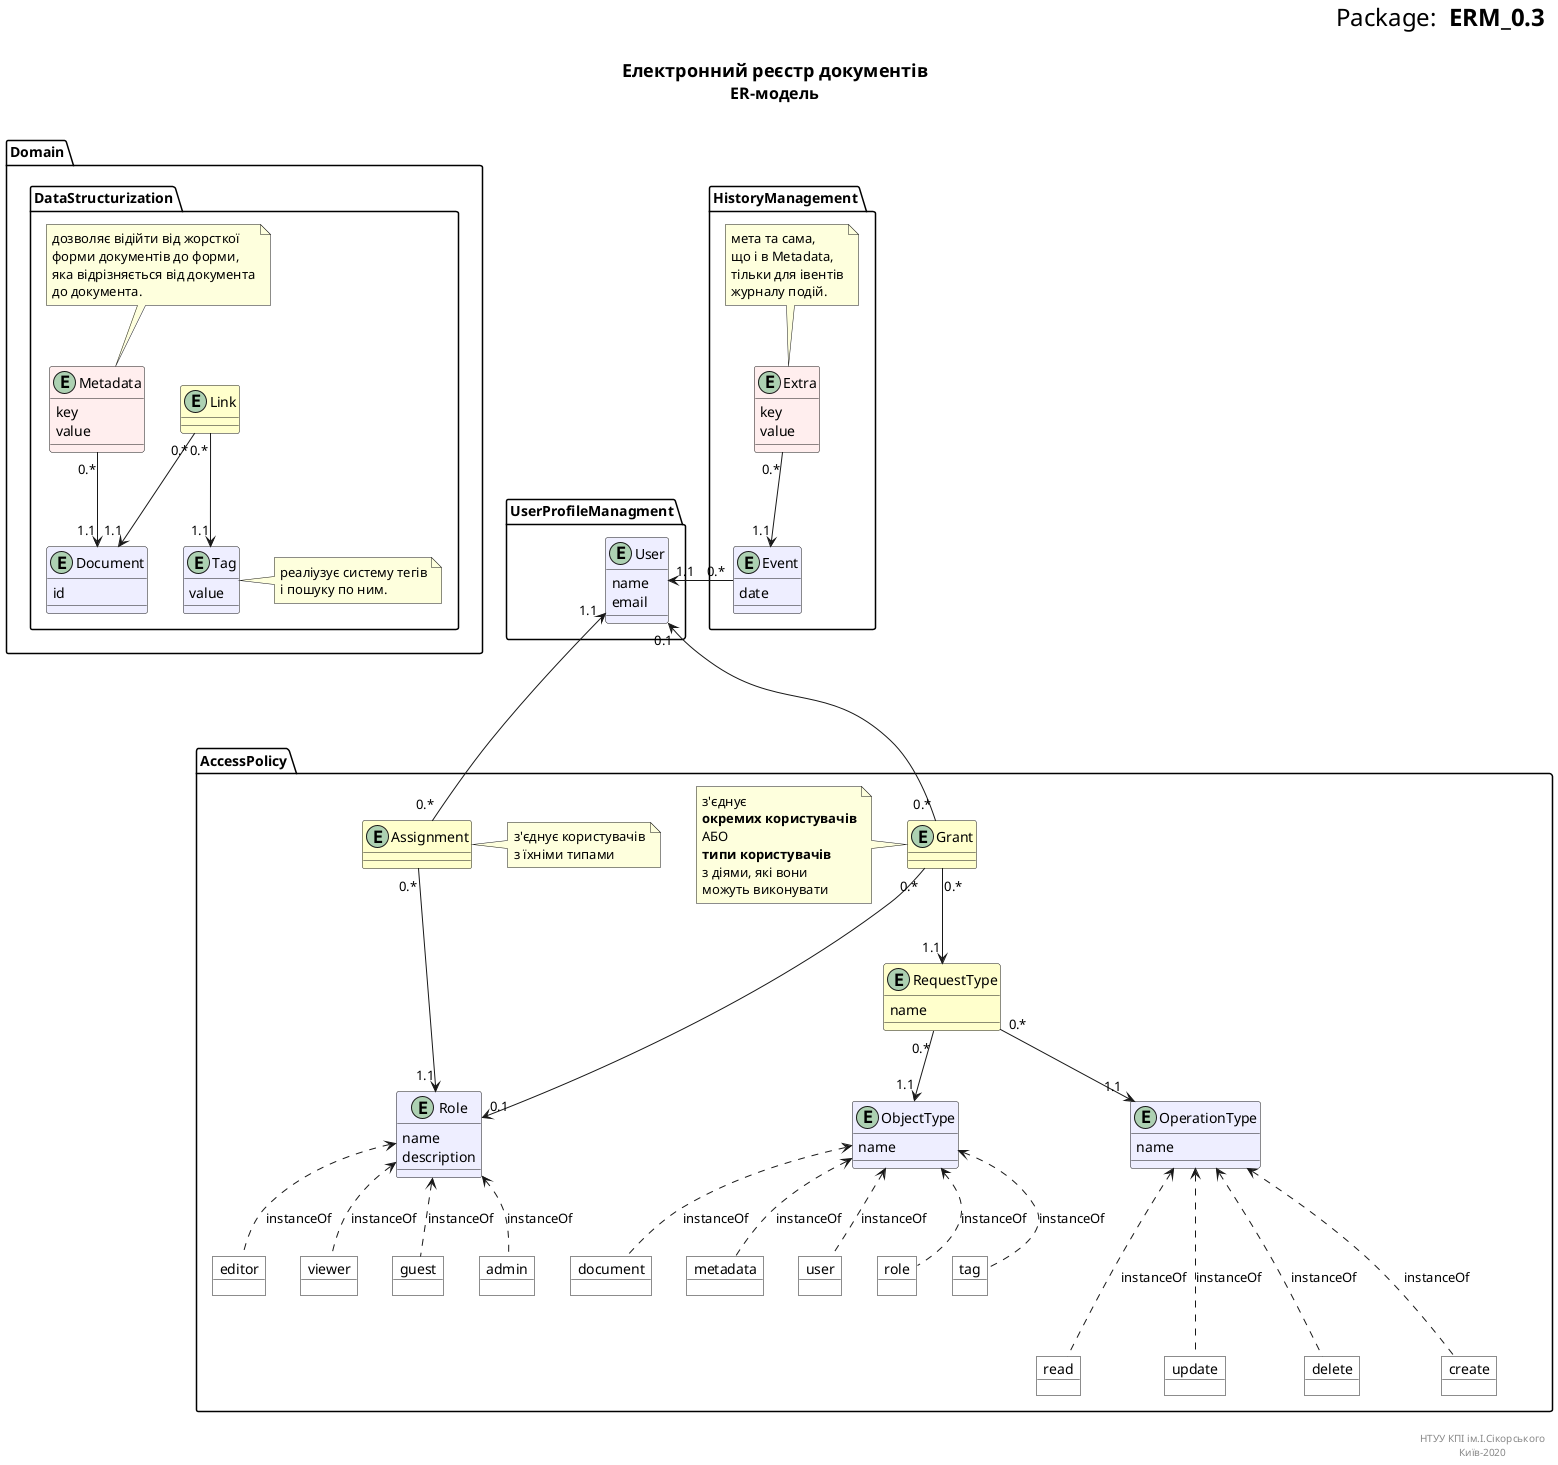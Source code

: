 @startuml
right header
<font size=24 color=black>Package: <b> ERM_0.3

end header

title
<font size=18 color=black> Електронний реєстр документів
<font size=16 color=black> ER-модель

end title

package Domain  {
	
	package DataStructurization {
		entity Document #eeeeff {
			id
		}
		
		entity Metadata #ffeeee {
            key
			value
        }

		entity Tag #eeeeff {
			value
		}
	
		entity Link #ffffcc
		
		
		note right of Tag : реаліузує систему тегів\nі пошуку по ним.
		
		note top of (Metadata)
			дозволяє відійти від жорсткої
			форми документів до форми,
			яка відрізняється від документа
			до документа.
		end note
 
	}
}


package AccessPolicy {
	
	entity Role #eeeeff {
		name
		description
	}

	entity Assignment #ffffcc
	
	entity OperationType #eeeeff {
		name
	}
	
	entity ObjectType #eeeeff {
		name
	}
	
	entity RequestType #ffffcc {
		name
	}
	
	entity Grant #ffffcc
	
	object document #ffffff
	object metadata #ffffff
	object user #ffffff
	object role #ffffff
	object tag #ffffff
	
	
	object create #ffffff
	object read #ffffff
	object update #ffffff
	object delete #ffffff
	
	object admin #ffffff
	object editor #ffffff
	object viewer #ffffff
	object guest #ffffff
	
	note right of (Assignment)
		з'єднує користувачів
		з їхніми типами
	end note
	
	
	note left of (Grant)
		з'єднує
		**окремих користувачів**
		АБО
		**типи користувачів**
		з діями, які вони 
		можуть виконувати
	end note
}

package UserProfileManagment {
	entity User #eeeeff {
		name
		email
	}
}


package HistoryManagement {
        entity Event #eeeeff {
                date
        }
        entity Extra #ffeeee {
                key
                value
        }
        
        note top of (Extra)
			мета та сама,
			що і в Metadata,
			тільки для івентів
			журналу подій.
		end note
}

Link "0.*" --> "1.1" Document
Link "0.*" --> "1.1" Tag

Metadata "0.*" --> "1.1" Document

Assignment "0.*" -u-> "1.1" User
Assignment "0.*" ---> "1.1" Role

RequestType "0.*" --> "1.1" OperationType
RequestType "0.*" --> "1.1" ObjectType

Grant "0.*" -u--> "0.1" User
Grant "0.*" ---> "0.1" Role
Grant "0.*" --> "1.1" RequestType

User "1.1" <-r- "0.*" Event

Extra "0.*" --> "1.1" Event

ObjectType <.d. document : instanceOf
ObjectType <.d. metadata : instanceOf
ObjectType <.d. user : instanceOf
ObjectType <.d. role : instanceOf
ObjectType <.d. tag : instanceOf

OperationType <... create : instanceOf
OperationType <... read : instanceOf
OperationType <... update : instanceOf
OperationType <... delete : instanceOf

Role <.. admin : instanceOf
Role <.. editor : instanceOf
Role <.. viewer : instanceOf
Role <.. guest : instanceOf

right footer

НТУУ КПІ ім.І.Сікорського
Київ-2020
end footer
@enduml

